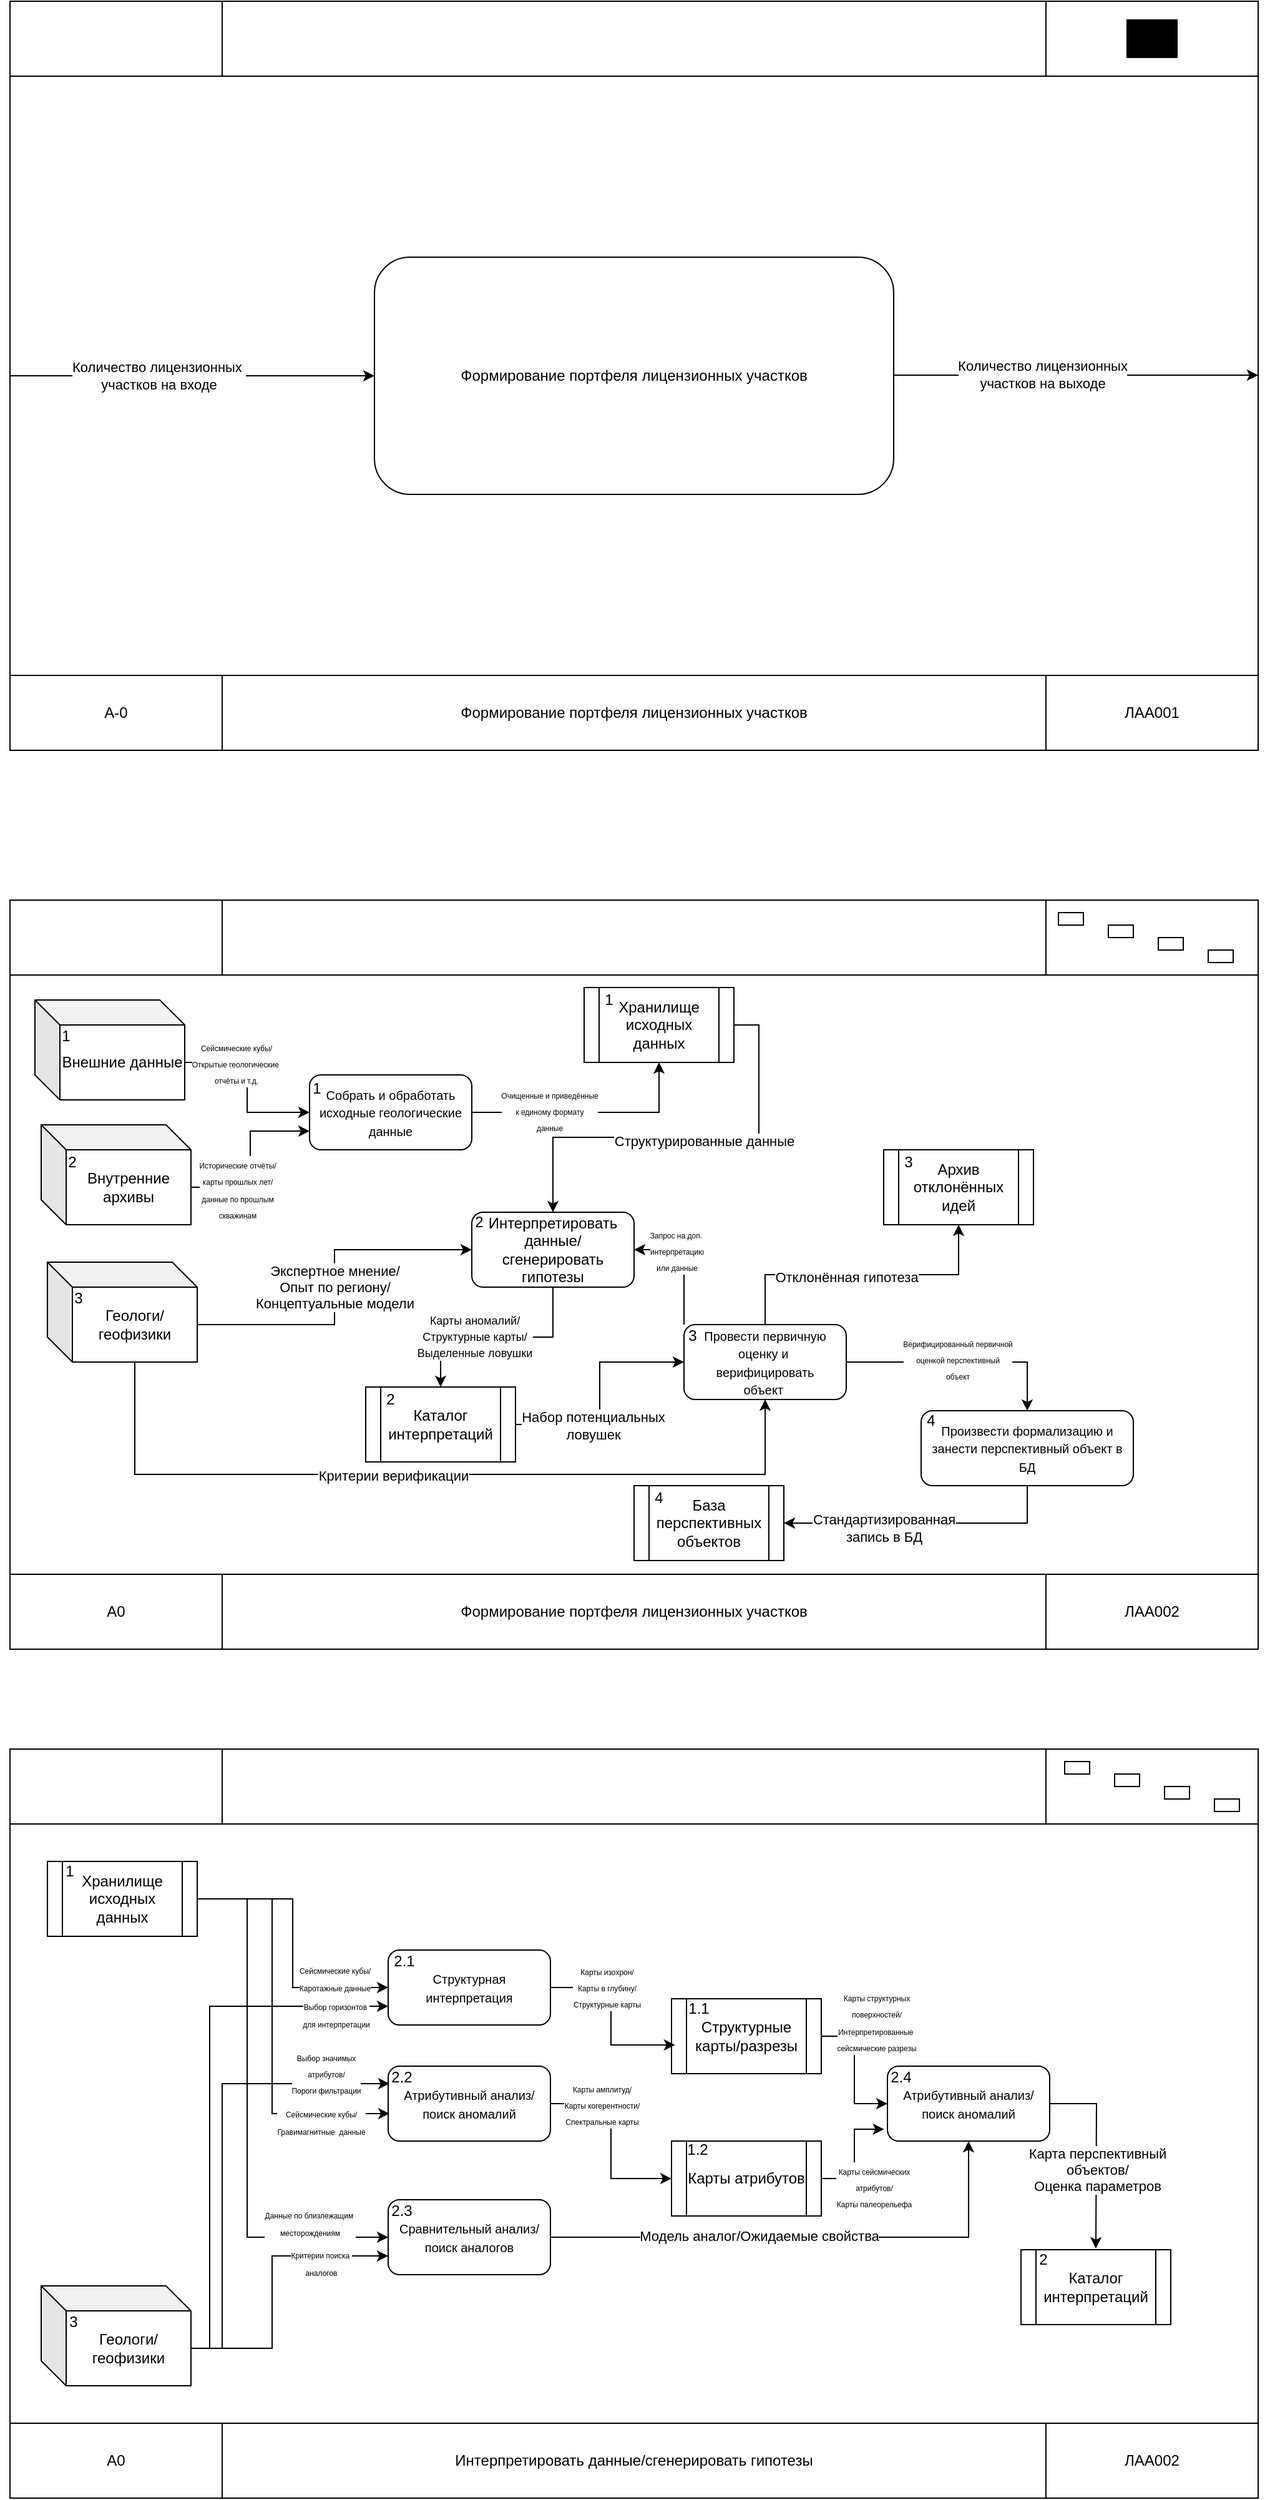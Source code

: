 <mxfile version="28.2.0">
  <diagram id="C5RBs43oDa-KdzZeNtuy" name="Page-1">
    <mxGraphModel dx="1148" dy="663" grid="1" gridSize="10" guides="1" tooltips="1" connect="1" arrows="1" fold="1" page="1" pageScale="1" pageWidth="827" pageHeight="1169" math="0" shadow="0">
      <root>
        <mxCell id="WIyWlLk6GJQsqaUBKTNV-0" />
        <mxCell id="WIyWlLk6GJQsqaUBKTNV-1" parent="WIyWlLk6GJQsqaUBKTNV-0" />
        <mxCell id="ON_k6Mr5wb7j3_E2UGuq-7" value="" style="group;fillColor=#000000;fillStyle=solid;" parent="WIyWlLk6GJQsqaUBKTNV-1" vertex="1" connectable="0">
          <mxGeometry x="80" y="40" width="1000" height="600" as="geometry" />
        </mxCell>
        <mxCell id="ON_k6Mr5wb7j3_E2UGuq-0" value="" style="rounded=0;whiteSpace=wrap;html=1;" parent="ON_k6Mr5wb7j3_E2UGuq-7" vertex="1">
          <mxGeometry width="1000" height="600" as="geometry" />
        </mxCell>
        <mxCell id="ON_k6Mr5wb7j3_E2UGuq-1" value="" style="rounded=0;whiteSpace=wrap;html=1;" parent="ON_k6Mr5wb7j3_E2UGuq-7" vertex="1">
          <mxGeometry width="1000" height="60" as="geometry" />
        </mxCell>
        <mxCell id="ON_k6Mr5wb7j3_E2UGuq-2" value="Формирование портфеля лицензионных участков" style="rounded=0;whiteSpace=wrap;html=1;" parent="ON_k6Mr5wb7j3_E2UGuq-7" vertex="1">
          <mxGeometry y="540" width="1000" height="60" as="geometry" />
        </mxCell>
        <mxCell id="ON_k6Mr5wb7j3_E2UGuq-3" value="" style="rounded=0;whiteSpace=wrap;html=1;" parent="ON_k6Mr5wb7j3_E2UGuq-7" vertex="1">
          <mxGeometry width="170" height="60" as="geometry" />
        </mxCell>
        <mxCell id="ON_k6Mr5wb7j3_E2UGuq-4" value="" style="rounded=0;whiteSpace=wrap;html=1;" parent="ON_k6Mr5wb7j3_E2UGuq-7" vertex="1">
          <mxGeometry x="830" width="170" height="60" as="geometry" />
        </mxCell>
        <mxCell id="ON_k6Mr5wb7j3_E2UGuq-5" value="A-0" style="rounded=0;whiteSpace=wrap;html=1;" parent="ON_k6Mr5wb7j3_E2UGuq-7" vertex="1">
          <mxGeometry y="540" width="170" height="60" as="geometry" />
        </mxCell>
        <mxCell id="ON_k6Mr5wb7j3_E2UGuq-6" value="ЛАА001" style="rounded=0;whiteSpace=wrap;html=1;" parent="ON_k6Mr5wb7j3_E2UGuq-7" vertex="1">
          <mxGeometry x="830" y="540" width="170" height="60" as="geometry" />
        </mxCell>
        <mxCell id="ON_k6Mr5wb7j3_E2UGuq-8" value="" style="rounded=0;whiteSpace=wrap;html=1;gradientColor=none;fillStyle=solid;fillColor=#000000;" parent="ON_k6Mr5wb7j3_E2UGuq-7" vertex="1">
          <mxGeometry x="895" y="15" width="40" height="30" as="geometry" />
        </mxCell>
        <mxCell id="ON_k6Mr5wb7j3_E2UGuq-9" value="Формирование портфеля лицензионных участков" style="rounded=1;whiteSpace=wrap;html=1;" parent="ON_k6Mr5wb7j3_E2UGuq-7" vertex="1">
          <mxGeometry x="292" y="205" width="416" height="190" as="geometry" />
        </mxCell>
        <mxCell id="ON_k6Mr5wb7j3_E2UGuq-10" value="" style="endArrow=classic;html=1;rounded=0;exitX=0;exitY=0.5;exitDx=0;exitDy=0;entryX=0;entryY=0.5;entryDx=0;entryDy=0;" parent="ON_k6Mr5wb7j3_E2UGuq-7" source="ON_k6Mr5wb7j3_E2UGuq-0" target="ON_k6Mr5wb7j3_E2UGuq-9" edge="1">
          <mxGeometry width="50" height="50" relative="1" as="geometry">
            <mxPoint x="540" y="290" as="sourcePoint" />
            <mxPoint x="590" y="240" as="targetPoint" />
          </mxGeometry>
        </mxCell>
        <mxCell id="ON_k6Mr5wb7j3_E2UGuq-12" value="Количество лицензионных&amp;nbsp;&lt;div&gt;участков на входе&lt;/div&gt;" style="edgeLabel;html=1;align=center;verticalAlign=middle;resizable=0;points=[];" parent="ON_k6Mr5wb7j3_E2UGuq-10" vertex="1" connectable="0">
          <mxGeometry x="-0.185" relative="1" as="geometry">
            <mxPoint as="offset" />
          </mxGeometry>
        </mxCell>
        <mxCell id="ON_k6Mr5wb7j3_E2UGuq-11" value="" style="endArrow=classic;html=1;rounded=0;exitX=0;exitY=0.5;exitDx=0;exitDy=0;entryX=0;entryY=0.5;entryDx=0;entryDy=0;" parent="ON_k6Mr5wb7j3_E2UGuq-7" edge="1">
          <mxGeometry width="50" height="50" relative="1" as="geometry">
            <mxPoint x="708" y="299.5" as="sourcePoint" />
            <mxPoint x="1000" y="299.5" as="targetPoint" />
          </mxGeometry>
        </mxCell>
        <mxCell id="ON_k6Mr5wb7j3_E2UGuq-13" value="Количество лицензионных&lt;div&gt;участков на выходе&lt;/div&gt;" style="edgeLabel;html=1;align=center;verticalAlign=middle;resizable=0;points=[];" parent="ON_k6Mr5wb7j3_E2UGuq-11" vertex="1" connectable="0">
          <mxGeometry x="-0.185" y="2" relative="1" as="geometry">
            <mxPoint y="1" as="offset" />
          </mxGeometry>
        </mxCell>
        <mxCell id="ON_k6Mr5wb7j3_E2UGuq-14" value="" style="group;fillColor=#000000;fillStyle=solid;" parent="WIyWlLk6GJQsqaUBKTNV-1" vertex="1" connectable="0">
          <mxGeometry x="80" y="760" width="1000" height="600" as="geometry" />
        </mxCell>
        <mxCell id="ON_k6Mr5wb7j3_E2UGuq-15" value="" style="rounded=0;whiteSpace=wrap;html=1;" parent="ON_k6Mr5wb7j3_E2UGuq-14" vertex="1">
          <mxGeometry width="1000" height="600" as="geometry" />
        </mxCell>
        <mxCell id="ON_k6Mr5wb7j3_E2UGuq-16" value="" style="rounded=0;whiteSpace=wrap;html=1;" parent="ON_k6Mr5wb7j3_E2UGuq-14" vertex="1">
          <mxGeometry width="1000" height="60" as="geometry" />
        </mxCell>
        <mxCell id="ON_k6Mr5wb7j3_E2UGuq-17" value="Формирование портфеля лицензионных участков" style="rounded=0;whiteSpace=wrap;html=1;" parent="ON_k6Mr5wb7j3_E2UGuq-14" vertex="1">
          <mxGeometry y="540" width="1000" height="60" as="geometry" />
        </mxCell>
        <mxCell id="ON_k6Mr5wb7j3_E2UGuq-18" value="" style="rounded=0;whiteSpace=wrap;html=1;" parent="ON_k6Mr5wb7j3_E2UGuq-14" vertex="1">
          <mxGeometry width="170" height="60" as="geometry" />
        </mxCell>
        <mxCell id="ON_k6Mr5wb7j3_E2UGuq-19" value="" style="rounded=0;whiteSpace=wrap;html=1;" parent="ON_k6Mr5wb7j3_E2UGuq-14" vertex="1">
          <mxGeometry x="830" width="170" height="60" as="geometry" />
        </mxCell>
        <mxCell id="ON_k6Mr5wb7j3_E2UGuq-20" value="A0" style="rounded=0;whiteSpace=wrap;html=1;" parent="ON_k6Mr5wb7j3_E2UGuq-14" vertex="1">
          <mxGeometry y="540" width="170" height="60" as="geometry" />
        </mxCell>
        <mxCell id="ON_k6Mr5wb7j3_E2UGuq-21" value="ЛАА002" style="rounded=0;whiteSpace=wrap;html=1;" parent="ON_k6Mr5wb7j3_E2UGuq-14" vertex="1">
          <mxGeometry x="830" y="540" width="170" height="60" as="geometry" />
        </mxCell>
        <mxCell id="ON_k6Mr5wb7j3_E2UGuq-39" style="edgeStyle=orthogonalEdgeStyle;rounded=0;orthogonalLoop=1;jettySize=auto;html=1;exitX=0;exitY=0;exitDx=120;exitDy=50;exitPerimeter=0;entryX=0;entryY=0.5;entryDx=0;entryDy=0;" parent="ON_k6Mr5wb7j3_E2UGuq-14" source="ON_k6Mr5wb7j3_E2UGuq-28" target="ON_k6Mr5wb7j3_E2UGuq-29" edge="1">
          <mxGeometry relative="1" as="geometry" />
        </mxCell>
        <mxCell id="ON_k6Mr5wb7j3_E2UGuq-41" value="&lt;font style=&quot;font-size: 6px;&quot;&gt;Сейсмические кубы/&lt;/font&gt;&lt;div&gt;&lt;font style=&quot;font-size: 6px;&quot;&gt;Открытые геологические&amp;nbsp;&lt;/font&gt;&lt;/div&gt;&lt;div&gt;&lt;font style=&quot;font-size: 6px;&quot;&gt;отчёты и т.д.&lt;/font&gt;&lt;/div&gt;" style="edgeLabel;html=1;align=center;verticalAlign=middle;resizable=0;points=[];" parent="ON_k6Mr5wb7j3_E2UGuq-39" vertex="1" connectable="0">
          <mxGeometry x="-0.414" relative="1" as="geometry">
            <mxPoint as="offset" />
          </mxGeometry>
        </mxCell>
        <mxCell id="ON_k6Mr5wb7j3_E2UGuq-28" value="Внешние данные" style="shape=cube;whiteSpace=wrap;html=1;boundedLbl=1;backgroundOutline=1;darkOpacity=0.05;darkOpacity2=0.1;" parent="ON_k6Mr5wb7j3_E2UGuq-14" vertex="1">
          <mxGeometry x="20" y="80" width="120" height="80" as="geometry" />
        </mxCell>
        <mxCell id="ON_k6Mr5wb7j3_E2UGuq-43" style="edgeStyle=orthogonalEdgeStyle;rounded=0;orthogonalLoop=1;jettySize=auto;html=1;exitX=1;exitY=0.5;exitDx=0;exitDy=0;" parent="ON_k6Mr5wb7j3_E2UGuq-14" source="ON_k6Mr5wb7j3_E2UGuq-29" target="ON_k6Mr5wb7j3_E2UGuq-30" edge="1">
          <mxGeometry relative="1" as="geometry" />
        </mxCell>
        <mxCell id="ON_k6Mr5wb7j3_E2UGuq-44" value="&lt;font style=&quot;font-size: 6px;&quot;&gt;Очищенные и приведённые&lt;/font&gt;&lt;div&gt;&lt;font style=&quot;font-size: 6px;&quot;&gt;к единому формату&lt;/font&gt;&lt;/div&gt;&lt;div&gt;&lt;font style=&quot;font-size: 6px;&quot;&gt;данные&lt;/font&gt;&lt;/div&gt;" style="edgeLabel;html=1;align=center;verticalAlign=middle;resizable=0;points=[];" parent="ON_k6Mr5wb7j3_E2UGuq-43" vertex="1" connectable="0">
          <mxGeometry x="-0.352" y="2" relative="1" as="geometry">
            <mxPoint as="offset" />
          </mxGeometry>
        </mxCell>
        <mxCell id="ON_k6Mr5wb7j3_E2UGuq-29" value="&lt;font style=&quot;font-size: 10px;&quot;&gt;Собрать и обработать исходные геологические данные&lt;/font&gt;" style="rounded=1;whiteSpace=wrap;html=1;" parent="ON_k6Mr5wb7j3_E2UGuq-14" vertex="1">
          <mxGeometry x="240" y="140" width="130" height="60" as="geometry" />
        </mxCell>
        <mxCell id="ON_k6Mr5wb7j3_E2UGuq-40" style="edgeStyle=orthogonalEdgeStyle;rounded=0;orthogonalLoop=1;jettySize=auto;html=1;exitX=0;exitY=0;exitDx=120;exitDy=50;exitPerimeter=0;entryX=0;entryY=0.75;entryDx=0;entryDy=0;" parent="ON_k6Mr5wb7j3_E2UGuq-14" source="ON_k6Mr5wb7j3_E2UGuq-31" target="ON_k6Mr5wb7j3_E2UGuq-29" edge="1">
          <mxGeometry relative="1" as="geometry" />
        </mxCell>
        <mxCell id="ON_k6Mr5wb7j3_E2UGuq-42" value="&lt;font style=&quot;font-size: 6px;&quot;&gt;Исторические отчёты/&lt;/font&gt;&lt;div&gt;&lt;font style=&quot;font-size: 6px;&quot;&gt;карты прошлых лет/&lt;/font&gt;&lt;/div&gt;&lt;div&gt;&lt;font style=&quot;font-size: 6px;&quot;&gt;данные по прошлым&lt;/font&gt;&lt;/div&gt;&lt;div&gt;&lt;font style=&quot;font-size: 6px;&quot;&gt;скважинам&lt;/font&gt;&lt;/div&gt;" style="edgeLabel;html=1;align=center;verticalAlign=middle;resizable=0;points=[];" parent="ON_k6Mr5wb7j3_E2UGuq-40" vertex="1" connectable="0">
          <mxGeometry x="-0.472" y="-1" relative="1" as="geometry">
            <mxPoint as="offset" />
          </mxGeometry>
        </mxCell>
        <mxCell id="ON_k6Mr5wb7j3_E2UGuq-31" value="Внутренние архивы" style="shape=cube;whiteSpace=wrap;html=1;boundedLbl=1;backgroundOutline=1;darkOpacity=0.05;darkOpacity2=0.1;" parent="ON_k6Mr5wb7j3_E2UGuq-14" vertex="1">
          <mxGeometry x="25" y="180" width="120" height="80" as="geometry" />
        </mxCell>
        <mxCell id="ON_k6Mr5wb7j3_E2UGuq-63" style="edgeStyle=orthogonalEdgeStyle;rounded=0;orthogonalLoop=1;jettySize=auto;html=1;exitX=0;exitY=0;exitDx=70;exitDy=80;exitPerimeter=0;entryX=0.5;entryY=1;entryDx=0;entryDy=0;" parent="ON_k6Mr5wb7j3_E2UGuq-14" source="ON_k6Mr5wb7j3_E2UGuq-32" target="ON_k6Mr5wb7j3_E2UGuq-34" edge="1">
          <mxGeometry relative="1" as="geometry">
            <Array as="points">
              <mxPoint x="100" y="460" />
              <mxPoint x="605" y="460" />
            </Array>
          </mxGeometry>
        </mxCell>
        <mxCell id="ON_k6Mr5wb7j3_E2UGuq-64" value="Критерии верификации" style="edgeLabel;html=1;align=center;verticalAlign=middle;resizable=0;points=[];" parent="ON_k6Mr5wb7j3_E2UGuq-63" vertex="1" connectable="0">
          <mxGeometry x="-0.094" y="-1" relative="1" as="geometry">
            <mxPoint as="offset" />
          </mxGeometry>
        </mxCell>
        <mxCell id="ON_k6Mr5wb7j3_E2UGuq-65" style="edgeStyle=orthogonalEdgeStyle;rounded=0;orthogonalLoop=1;jettySize=auto;html=1;exitX=0;exitY=0;exitDx=120;exitDy=50;exitPerimeter=0;entryX=0;entryY=0.5;entryDx=0;entryDy=0;" parent="ON_k6Mr5wb7j3_E2UGuq-14" source="ON_k6Mr5wb7j3_E2UGuq-32" target="ON_k6Mr5wb7j3_E2UGuq-33" edge="1">
          <mxGeometry relative="1" as="geometry" />
        </mxCell>
        <mxCell id="ON_k6Mr5wb7j3_E2UGuq-66" value="Экспертное мнение/&lt;div&gt;Опыт по региону/&lt;/div&gt;&lt;div&gt;Концептуальные модели&lt;/div&gt;" style="edgeLabel;html=1;align=center;verticalAlign=middle;resizable=0;points=[];" parent="ON_k6Mr5wb7j3_E2UGuq-65" vertex="1" connectable="0">
          <mxGeometry x="0.13" relative="1" as="geometry">
            <mxPoint y="18" as="offset" />
          </mxGeometry>
        </mxCell>
        <mxCell id="ON_k6Mr5wb7j3_E2UGuq-32" value="Геологи/геофизики" style="shape=cube;whiteSpace=wrap;html=1;boundedLbl=1;backgroundOutline=1;darkOpacity=0.05;darkOpacity2=0.1;" parent="ON_k6Mr5wb7j3_E2UGuq-14" vertex="1">
          <mxGeometry x="30" y="290" width="120" height="80" as="geometry" />
        </mxCell>
        <mxCell id="ON_k6Mr5wb7j3_E2UGuq-47" style="edgeStyle=orthogonalEdgeStyle;rounded=0;orthogonalLoop=1;jettySize=auto;html=1;exitX=0.5;exitY=1;exitDx=0;exitDy=0;entryX=0.5;entryY=0;entryDx=0;entryDy=0;" parent="ON_k6Mr5wb7j3_E2UGuq-14" source="ON_k6Mr5wb7j3_E2UGuq-33" target="ON_k6Mr5wb7j3_E2UGuq-36" edge="1">
          <mxGeometry relative="1" as="geometry" />
        </mxCell>
        <mxCell id="ON_k6Mr5wb7j3_E2UGuq-48" value="&lt;font style=&quot;font-size: 9px;&quot;&gt;Карты аномалий/&lt;/font&gt;&lt;div&gt;&lt;font style=&quot;font-size: 9px;&quot;&gt;Структурные карты/&lt;/font&gt;&lt;/div&gt;&lt;div&gt;&lt;font style=&quot;font-size: 9px;&quot;&gt;Выделенные ловушки&lt;/font&gt;&lt;/div&gt;" style="edgeLabel;html=1;align=center;verticalAlign=middle;resizable=0;points=[];" parent="ON_k6Mr5wb7j3_E2UGuq-47" vertex="1" connectable="0">
          <mxGeometry x="0.217" y="-1" relative="1" as="geometry">
            <mxPoint as="offset" />
          </mxGeometry>
        </mxCell>
        <mxCell id="ON_k6Mr5wb7j3_E2UGuq-33" value="Интерпретировать данные/ сгенерировать гипотезы" style="rounded=1;whiteSpace=wrap;html=1;" parent="ON_k6Mr5wb7j3_E2UGuq-14" vertex="1">
          <mxGeometry x="370" y="250" width="130" height="60" as="geometry" />
        </mxCell>
        <mxCell id="ON_k6Mr5wb7j3_E2UGuq-51" style="edgeStyle=orthogonalEdgeStyle;rounded=0;orthogonalLoop=1;jettySize=auto;html=1;exitX=0.5;exitY=0;exitDx=0;exitDy=0;" parent="ON_k6Mr5wb7j3_E2UGuq-14" source="ON_k6Mr5wb7j3_E2UGuq-34" target="ON_k6Mr5wb7j3_E2UGuq-37" edge="1">
          <mxGeometry relative="1" as="geometry" />
        </mxCell>
        <mxCell id="ON_k6Mr5wb7j3_E2UGuq-52" value="Отклонённая гипотеза" style="edgeLabel;html=1;align=center;verticalAlign=middle;resizable=0;points=[];" parent="ON_k6Mr5wb7j3_E2UGuq-51" vertex="1" connectable="0">
          <mxGeometry x="-0.107" y="-2" relative="1" as="geometry">
            <mxPoint as="offset" />
          </mxGeometry>
        </mxCell>
        <mxCell id="ON_k6Mr5wb7j3_E2UGuq-53" style="edgeStyle=orthogonalEdgeStyle;rounded=0;orthogonalLoop=1;jettySize=auto;html=1;exitX=1;exitY=0.5;exitDx=0;exitDy=0;" parent="ON_k6Mr5wb7j3_E2UGuq-14" source="ON_k6Mr5wb7j3_E2UGuq-34" target="ON_k6Mr5wb7j3_E2UGuq-35" edge="1">
          <mxGeometry relative="1" as="geometry" />
        </mxCell>
        <mxCell id="ON_k6Mr5wb7j3_E2UGuq-54" value="&lt;font style=&quot;font-size: 6px;&quot;&gt;Верифицированный первичной&lt;/font&gt;&lt;div&gt;&lt;font style=&quot;font-size: 6px;&quot;&gt;оценкой перспективный&lt;/font&gt;&lt;/div&gt;&lt;div&gt;&lt;font style=&quot;font-size: 6px;&quot;&gt;объект&lt;/font&gt;&lt;/div&gt;" style="edgeLabel;html=1;align=center;verticalAlign=middle;resizable=0;points=[];" parent="ON_k6Mr5wb7j3_E2UGuq-53" vertex="1" connectable="0">
          <mxGeometry x="-0.035" y="3" relative="1" as="geometry">
            <mxPoint as="offset" />
          </mxGeometry>
        </mxCell>
        <mxCell id="ON_k6Mr5wb7j3_E2UGuq-59" style="edgeStyle=orthogonalEdgeStyle;rounded=0;orthogonalLoop=1;jettySize=auto;html=1;exitX=0;exitY=0;exitDx=0;exitDy=0;entryX=1;entryY=0.5;entryDx=0;entryDy=0;" parent="ON_k6Mr5wb7j3_E2UGuq-14" source="ON_k6Mr5wb7j3_E2UGuq-34" target="ON_k6Mr5wb7j3_E2UGuq-33" edge="1">
          <mxGeometry relative="1" as="geometry" />
        </mxCell>
        <mxCell id="ON_k6Mr5wb7j3_E2UGuq-60" value="&lt;font style=&quot;font-size: 6px;&quot;&gt;Запрос на доп.&amp;nbsp;&lt;/font&gt;&lt;div&gt;&lt;font style=&quot;font-size: 6px;&quot;&gt;интерпретацию&lt;/font&gt;&lt;/div&gt;&lt;div&gt;&lt;font style=&quot;font-size: 6px;&quot;&gt;или данные&lt;/font&gt;&lt;/div&gt;" style="edgeLabel;html=1;align=center;verticalAlign=middle;resizable=0;points=[];" parent="ON_k6Mr5wb7j3_E2UGuq-59" vertex="1" connectable="0">
          <mxGeometry x="0.32" relative="1" as="geometry">
            <mxPoint as="offset" />
          </mxGeometry>
        </mxCell>
        <mxCell id="ON_k6Mr5wb7j3_E2UGuq-34" value="&lt;div style=&quot;&quot;&gt;&lt;span style=&quot;font-size: 10px; background-color: transparent;&quot;&gt;Провести первичную оценку и&lt;/span&gt;&lt;span style=&quot;background-color: transparent; color: light-dark(rgb(0, 0, 0), rgb(255, 255, 255)); font-size: 10px;&quot;&gt;&amp;nbsp;&lt;/span&gt;&lt;/div&gt;&lt;div style=&quot;&quot;&gt;&lt;span style=&quot;background-color: transparent; color: light-dark(rgb(0, 0, 0), rgb(255, 255, 255)); font-size: 10px;&quot;&gt;верифицировать&lt;/span&gt;&lt;/div&gt;&lt;div style=&quot;text-align: center;&quot;&gt;&lt;span style=&quot;background-color: transparent; font-size: 10px; text-align: start;&quot;&gt;объект&amp;nbsp;&lt;/span&gt;&lt;/div&gt;" style="rounded=1;whiteSpace=wrap;html=1;" parent="ON_k6Mr5wb7j3_E2UGuq-14" vertex="1">
          <mxGeometry x="540" y="340" width="130" height="60" as="geometry" />
        </mxCell>
        <mxCell id="ON_k6Mr5wb7j3_E2UGuq-55" style="edgeStyle=orthogonalEdgeStyle;rounded=0;orthogonalLoop=1;jettySize=auto;html=1;exitX=0.5;exitY=1;exitDx=0;exitDy=0;entryX=1;entryY=0.5;entryDx=0;entryDy=0;" parent="ON_k6Mr5wb7j3_E2UGuq-14" source="ON_k6Mr5wb7j3_E2UGuq-35" target="ON_k6Mr5wb7j3_E2UGuq-38" edge="1">
          <mxGeometry relative="1" as="geometry" />
        </mxCell>
        <mxCell id="ON_k6Mr5wb7j3_E2UGuq-56" value="Стандартизированная&lt;div&gt;запись в БД&lt;/div&gt;" style="edgeLabel;html=1;align=center;verticalAlign=middle;resizable=0;points=[];" parent="ON_k6Mr5wb7j3_E2UGuq-55" vertex="1" connectable="0">
          <mxGeometry x="0.293" y="4" relative="1" as="geometry">
            <mxPoint as="offset" />
          </mxGeometry>
        </mxCell>
        <mxCell id="ON_k6Mr5wb7j3_E2UGuq-35" value="&lt;font style=&quot;font-size: 10px;&quot;&gt;Произвести формализацию и занести перспективный объект в БД&lt;/font&gt;" style="rounded=1;whiteSpace=wrap;html=1;" parent="ON_k6Mr5wb7j3_E2UGuq-14" vertex="1">
          <mxGeometry x="730" y="409" width="170" height="60" as="geometry" />
        </mxCell>
        <mxCell id="ON_k6Mr5wb7j3_E2UGuq-49" style="edgeStyle=orthogonalEdgeStyle;rounded=0;orthogonalLoop=1;jettySize=auto;html=1;exitX=1;exitY=0.5;exitDx=0;exitDy=0;entryX=0;entryY=0.5;entryDx=0;entryDy=0;" parent="ON_k6Mr5wb7j3_E2UGuq-14" source="ON_k6Mr5wb7j3_E2UGuq-36" target="ON_k6Mr5wb7j3_E2UGuq-34" edge="1">
          <mxGeometry relative="1" as="geometry" />
        </mxCell>
        <mxCell id="ON_k6Mr5wb7j3_E2UGuq-50" value="Набор потенциальных&lt;div&gt;ловушек&lt;/div&gt;" style="edgeLabel;html=1;align=center;verticalAlign=middle;resizable=0;points=[];" parent="ON_k6Mr5wb7j3_E2UGuq-49" vertex="1" connectable="0">
          <mxGeometry x="-0.332" y="-1" relative="1" as="geometry">
            <mxPoint as="offset" />
          </mxGeometry>
        </mxCell>
        <mxCell id="ON_k6Mr5wb7j3_E2UGuq-36" value="Каталог интерпретаций" style="shape=process;whiteSpace=wrap;html=1;backgroundOutline=1;" parent="ON_k6Mr5wb7j3_E2UGuq-14" vertex="1">
          <mxGeometry x="285" y="390" width="120" height="60" as="geometry" />
        </mxCell>
        <mxCell id="ON_k6Mr5wb7j3_E2UGuq-45" style="edgeStyle=orthogonalEdgeStyle;rounded=0;orthogonalLoop=1;jettySize=auto;html=1;exitX=1;exitY=0.5;exitDx=0;exitDy=0;" parent="ON_k6Mr5wb7j3_E2UGuq-14" source="ON_k6Mr5wb7j3_E2UGuq-30" target="ON_k6Mr5wb7j3_E2UGuq-33" edge="1">
          <mxGeometry relative="1" as="geometry" />
        </mxCell>
        <mxCell id="ON_k6Mr5wb7j3_E2UGuq-46" value="Структурированные данные" style="edgeLabel;html=1;align=center;verticalAlign=middle;resizable=0;points=[];" parent="ON_k6Mr5wb7j3_E2UGuq-45" vertex="1" connectable="0">
          <mxGeometry x="-0.078" y="3" relative="1" as="geometry">
            <mxPoint as="offset" />
          </mxGeometry>
        </mxCell>
        <mxCell id="ON_k6Mr5wb7j3_E2UGuq-30" value="Хранилище исходных данных" style="shape=process;whiteSpace=wrap;html=1;backgroundOutline=1;" parent="ON_k6Mr5wb7j3_E2UGuq-14" vertex="1">
          <mxGeometry x="460" y="70" width="120" height="60" as="geometry" />
        </mxCell>
        <mxCell id="ON_k6Mr5wb7j3_E2UGuq-38" value="База перспективных объектов" style="shape=process;whiteSpace=wrap;html=1;backgroundOutline=1;" parent="ON_k6Mr5wb7j3_E2UGuq-14" vertex="1">
          <mxGeometry x="500" y="469" width="120" height="60" as="geometry" />
        </mxCell>
        <mxCell id="ON_k6Mr5wb7j3_E2UGuq-37" value="Архив отклонённых идей" style="shape=process;whiteSpace=wrap;html=1;backgroundOutline=1;" parent="ON_k6Mr5wb7j3_E2UGuq-14" vertex="1">
          <mxGeometry x="700" y="200" width="120" height="60" as="geometry" />
        </mxCell>
        <mxCell id="ON_k6Mr5wb7j3_E2UGuq-57" style="edgeStyle=orthogonalEdgeStyle;rounded=0;orthogonalLoop=1;jettySize=auto;html=1;exitX=0.5;exitY=1;exitDx=0;exitDy=0;" parent="ON_k6Mr5wb7j3_E2UGuq-14" source="ON_k6Mr5wb7j3_E2UGuq-34" target="ON_k6Mr5wb7j3_E2UGuq-34" edge="1">
          <mxGeometry relative="1" as="geometry" />
        </mxCell>
        <mxCell id="ON_k6Mr5wb7j3_E2UGuq-67" value="1" style="text;html=1;align=center;verticalAlign=middle;whiteSpace=wrap;rounded=0;" parent="ON_k6Mr5wb7j3_E2UGuq-14" vertex="1">
          <mxGeometry x="236" y="141" width="20" height="20" as="geometry" />
        </mxCell>
        <mxCell id="ON_k6Mr5wb7j3_E2UGuq-69" value="3" style="text;html=1;align=center;verticalAlign=middle;whiteSpace=wrap;rounded=0;" parent="ON_k6Mr5wb7j3_E2UGuq-14" vertex="1">
          <mxGeometry x="537" y="339" width="20" height="20" as="geometry" />
        </mxCell>
        <mxCell id="ON_k6Mr5wb7j3_E2UGuq-73" value="2" style="text;html=1;align=center;verticalAlign=middle;whiteSpace=wrap;rounded=0;" parent="ON_k6Mr5wb7j3_E2UGuq-14" vertex="1">
          <mxGeometry x="40" y="200" width="20" height="20" as="geometry" />
        </mxCell>
        <mxCell id="ON_k6Mr5wb7j3_E2UGuq-72" value="1" style="text;html=1;align=center;verticalAlign=middle;whiteSpace=wrap;rounded=0;" parent="ON_k6Mr5wb7j3_E2UGuq-14" vertex="1">
          <mxGeometry x="35" y="99" width="20" height="20" as="geometry" />
        </mxCell>
        <mxCell id="ON_k6Mr5wb7j3_E2UGuq-74" value="3" style="text;html=1;align=center;verticalAlign=middle;whiteSpace=wrap;rounded=0;" parent="ON_k6Mr5wb7j3_E2UGuq-14" vertex="1">
          <mxGeometry x="45" y="309" width="20" height="20" as="geometry" />
        </mxCell>
        <mxCell id="ON_k6Mr5wb7j3_E2UGuq-76" value="2" style="text;html=1;align=center;verticalAlign=middle;whiteSpace=wrap;rounded=0;" parent="ON_k6Mr5wb7j3_E2UGuq-14" vertex="1">
          <mxGeometry x="295" y="390" width="20" height="20" as="geometry" />
        </mxCell>
        <mxCell id="ON_k6Mr5wb7j3_E2UGuq-77" value="3" style="text;html=1;align=center;verticalAlign=middle;whiteSpace=wrap;rounded=0;" parent="ON_k6Mr5wb7j3_E2UGuq-14" vertex="1">
          <mxGeometry x="710" y="200" width="20" height="20" as="geometry" />
        </mxCell>
        <mxCell id="ON_k6Mr5wb7j3_E2UGuq-78" value="4" style="text;html=1;align=center;verticalAlign=middle;whiteSpace=wrap;rounded=0;" parent="ON_k6Mr5wb7j3_E2UGuq-14" vertex="1">
          <mxGeometry x="510" y="469" width="20" height="20" as="geometry" />
        </mxCell>
        <mxCell id="1prHQSaQj-gpkaamGycr-52" value="" style="rounded=0;whiteSpace=wrap;html=1;" vertex="1" parent="ON_k6Mr5wb7j3_E2UGuq-14">
          <mxGeometry x="840" y="10" width="20" height="10" as="geometry" />
        </mxCell>
        <mxCell id="1prHQSaQj-gpkaamGycr-56" value="" style="rounded=0;whiteSpace=wrap;html=1;" vertex="1" parent="ON_k6Mr5wb7j3_E2UGuq-14">
          <mxGeometry x="880" y="20" width="20" height="10" as="geometry" />
        </mxCell>
        <mxCell id="1prHQSaQj-gpkaamGycr-57" value="" style="rounded=0;whiteSpace=wrap;html=1;" vertex="1" parent="ON_k6Mr5wb7j3_E2UGuq-14">
          <mxGeometry x="920" y="30" width="20" height="10" as="geometry" />
        </mxCell>
        <mxCell id="1prHQSaQj-gpkaamGycr-58" value="" style="rounded=0;whiteSpace=wrap;html=1;" vertex="1" parent="ON_k6Mr5wb7j3_E2UGuq-14">
          <mxGeometry x="960" y="40" width="20" height="10" as="geometry" />
        </mxCell>
        <mxCell id="ON_k6Mr5wb7j3_E2UGuq-68" value="2" style="text;html=1;align=center;verticalAlign=middle;whiteSpace=wrap;rounded=0;" parent="WIyWlLk6GJQsqaUBKTNV-1" vertex="1">
          <mxGeometry x="446" y="1008" width="20" height="20" as="geometry" />
        </mxCell>
        <mxCell id="ON_k6Mr5wb7j3_E2UGuq-70" value="4" style="text;html=1;align=center;verticalAlign=middle;whiteSpace=wrap;rounded=0;" parent="WIyWlLk6GJQsqaUBKTNV-1" vertex="1">
          <mxGeometry x="808" y="1167" width="20" height="20" as="geometry" />
        </mxCell>
        <mxCell id="ON_k6Mr5wb7j3_E2UGuq-75" value="1" style="text;html=1;align=center;verticalAlign=middle;whiteSpace=wrap;rounded=0;" parent="WIyWlLk6GJQsqaUBKTNV-1" vertex="1">
          <mxGeometry x="550" y="830" width="20" height="20" as="geometry" />
        </mxCell>
        <mxCell id="1prHQSaQj-gpkaamGycr-0" value="" style="group;fillColor=light-dark(#ffffff, #ededed);fillStyle=solid;perimeterSpacing=1;strokeColor=default;" vertex="1" connectable="0" parent="WIyWlLk6GJQsqaUBKTNV-1">
          <mxGeometry x="80" y="1440" width="1000" height="600" as="geometry" />
        </mxCell>
        <mxCell id="1prHQSaQj-gpkaamGycr-2" value="" style="rounded=0;whiteSpace=wrap;html=1;" vertex="1" parent="1prHQSaQj-gpkaamGycr-0">
          <mxGeometry width="1000" height="60" as="geometry" />
        </mxCell>
        <mxCell id="1prHQSaQj-gpkaamGycr-3" value="Интерпретировать данные/сгенерировать гипотезы" style="rounded=0;whiteSpace=wrap;html=1;" vertex="1" parent="1prHQSaQj-gpkaamGycr-0">
          <mxGeometry y="540" width="1000" height="60" as="geometry" />
        </mxCell>
        <mxCell id="1prHQSaQj-gpkaamGycr-4" value="" style="rounded=0;whiteSpace=wrap;html=1;" vertex="1" parent="1prHQSaQj-gpkaamGycr-0">
          <mxGeometry width="170" height="60" as="geometry" />
        </mxCell>
        <mxCell id="1prHQSaQj-gpkaamGycr-5" value="" style="rounded=0;whiteSpace=wrap;html=1;" vertex="1" parent="1prHQSaQj-gpkaamGycr-0">
          <mxGeometry x="830" width="170" height="60" as="geometry" />
        </mxCell>
        <mxCell id="1prHQSaQj-gpkaamGycr-6" value="A0" style="rounded=0;whiteSpace=wrap;html=1;" vertex="1" parent="1prHQSaQj-gpkaamGycr-0">
          <mxGeometry y="540" width="170" height="60" as="geometry" />
        </mxCell>
        <mxCell id="1prHQSaQj-gpkaamGycr-7" value="ЛАА002" style="rounded=0;whiteSpace=wrap;html=1;" vertex="1" parent="1prHQSaQj-gpkaamGycr-0">
          <mxGeometry x="830" y="540" width="170" height="60" as="geometry" />
        </mxCell>
        <mxCell id="1prHQSaQj-gpkaamGycr-84" style="edgeStyle=orthogonalEdgeStyle;rounded=0;orthogonalLoop=1;jettySize=auto;html=1;exitX=0;exitY=0;exitDx=120;exitDy=50;exitPerimeter=0;entryX=0;entryY=0.75;entryDx=0;entryDy=0;" edge="1" parent="1prHQSaQj-gpkaamGycr-0" source="1prHQSaQj-gpkaamGycr-21" target="1prHQSaQj-gpkaamGycr-72">
          <mxGeometry relative="1" as="geometry">
            <Array as="points">
              <mxPoint x="210" y="480" />
              <mxPoint x="210" y="406" />
            </Array>
          </mxGeometry>
        </mxCell>
        <mxCell id="1prHQSaQj-gpkaamGycr-90" value="&lt;font style=&quot;font-size: 6px;&quot;&gt;Критерии поиска&amp;nbsp;&lt;/font&gt;&lt;div&gt;&lt;font style=&quot;font-size: 6px;&quot;&gt;аналогов&lt;/font&gt;&lt;/div&gt;" style="edgeLabel;html=1;align=center;verticalAlign=middle;resizable=0;points=[];" vertex="1" connectable="0" parent="1prHQSaQj-gpkaamGycr-84">
          <mxGeometry x="0.532" y="-2" relative="1" as="geometry">
            <mxPoint y="3" as="offset" />
          </mxGeometry>
        </mxCell>
        <mxCell id="1prHQSaQj-gpkaamGycr-85" style="edgeStyle=orthogonalEdgeStyle;rounded=0;orthogonalLoop=1;jettySize=auto;html=1;exitX=0;exitY=0;exitDx=120;exitDy=50;exitPerimeter=0;entryX=0;entryY=0.75;entryDx=0;entryDy=0;" edge="1" parent="1prHQSaQj-gpkaamGycr-0" source="1prHQSaQj-gpkaamGycr-21" target="1prHQSaQj-gpkaamGycr-69">
          <mxGeometry relative="1" as="geometry">
            <Array as="points">
              <mxPoint x="170" y="480" />
              <mxPoint x="170" y="268" />
            </Array>
          </mxGeometry>
        </mxCell>
        <mxCell id="1prHQSaQj-gpkaamGycr-91" value="&lt;font style=&quot;font-size: 6px;&quot;&gt;Выбор значимых&lt;/font&gt;&lt;div&gt;&lt;font style=&quot;font-size: 6px;&quot;&gt;атрибутов/&lt;/font&gt;&lt;/div&gt;&lt;div&gt;&lt;font style=&quot;font-size: 6px;&quot;&gt;Пороги фильтрации&lt;/font&gt;&lt;/div&gt;" style="edgeLabel;html=1;align=center;verticalAlign=middle;resizable=0;points=[];" vertex="1" connectable="0" parent="1prHQSaQj-gpkaamGycr-85">
          <mxGeometry x="0.679" y="-1" relative="1" as="geometry">
            <mxPoint x="8" y="-10" as="offset" />
          </mxGeometry>
        </mxCell>
        <mxCell id="1prHQSaQj-gpkaamGycr-86" style="edgeStyle=orthogonalEdgeStyle;rounded=0;orthogonalLoop=1;jettySize=auto;html=1;exitX=0;exitY=0;exitDx=120;exitDy=50;exitPerimeter=0;entryX=0;entryY=0.75;entryDx=0;entryDy=0;" edge="1" parent="1prHQSaQj-gpkaamGycr-0" source="1prHQSaQj-gpkaamGycr-21" target="1prHQSaQj-gpkaamGycr-31">
          <mxGeometry relative="1" as="geometry">
            <Array as="points">
              <mxPoint x="160" y="480" />
              <mxPoint x="160" y="206" />
            </Array>
          </mxGeometry>
        </mxCell>
        <mxCell id="1prHQSaQj-gpkaamGycr-92" value="&lt;font style=&quot;font-size: 6px;&quot;&gt;Выбор горизонтов&amp;nbsp;&lt;/font&gt;&lt;div&gt;&lt;font style=&quot;font-size: 6px;&quot;&gt;для интерпретации&lt;/font&gt;&lt;/div&gt;" style="edgeLabel;html=1;align=center;verticalAlign=middle;resizable=0;points=[];" vertex="1" connectable="0" parent="1prHQSaQj-gpkaamGycr-86">
          <mxGeometry x="0.764" y="-1" relative="1" as="geometry">
            <mxPoint x="9" y="5" as="offset" />
          </mxGeometry>
        </mxCell>
        <mxCell id="1prHQSaQj-gpkaamGycr-21" value="Геологи/геофизики" style="shape=cube;whiteSpace=wrap;html=1;boundedLbl=1;backgroundOutline=1;darkOpacity=0.05;darkOpacity2=0.1;" vertex="1" parent="1prHQSaQj-gpkaamGycr-0">
          <mxGeometry x="25" y="430" width="120" height="80" as="geometry" />
        </mxCell>
        <mxCell id="1prHQSaQj-gpkaamGycr-37" value="Каталог интерпретаций" style="shape=process;whiteSpace=wrap;html=1;backgroundOutline=1;" vertex="1" parent="1prHQSaQj-gpkaamGycr-0">
          <mxGeometry x="810" y="401" width="120" height="60" as="geometry" />
        </mxCell>
        <mxCell id="1prHQSaQj-gpkaamGycr-81" style="edgeStyle=orthogonalEdgeStyle;rounded=0;orthogonalLoop=1;jettySize=auto;html=1;exitX=1;exitY=0.5;exitDx=0;exitDy=0;entryX=0;entryY=0.5;entryDx=0;entryDy=0;" edge="1" parent="1prHQSaQj-gpkaamGycr-0" source="1prHQSaQj-gpkaamGycr-40" target="1prHQSaQj-gpkaamGycr-31">
          <mxGeometry relative="1" as="geometry" />
        </mxCell>
        <mxCell id="1prHQSaQj-gpkaamGycr-87" value="&lt;font style=&quot;font-size: 6px;&quot;&gt;Сейсмические кубы/&lt;/font&gt;&lt;div&gt;&lt;span style=&quot;font-size: 6px;&quot;&gt;Каротажные данные&lt;/span&gt;&lt;/div&gt;" style="edgeLabel;html=1;align=center;verticalAlign=middle;resizable=0;points=[];" vertex="1" connectable="0" parent="1prHQSaQj-gpkaamGycr-81">
          <mxGeometry x="0.571" y="2" relative="1" as="geometry">
            <mxPoint x="5" y="-6" as="offset" />
          </mxGeometry>
        </mxCell>
        <mxCell id="1prHQSaQj-gpkaamGycr-83" style="edgeStyle=orthogonalEdgeStyle;rounded=0;orthogonalLoop=1;jettySize=auto;html=1;exitX=1;exitY=0.5;exitDx=0;exitDy=0;entryX=0;entryY=0.5;entryDx=0;entryDy=0;" edge="1" parent="1prHQSaQj-gpkaamGycr-0" source="1prHQSaQj-gpkaamGycr-40" target="1prHQSaQj-gpkaamGycr-72">
          <mxGeometry relative="1" as="geometry">
            <Array as="points">
              <mxPoint x="190" y="120" />
              <mxPoint x="190" y="391" />
            </Array>
          </mxGeometry>
        </mxCell>
        <mxCell id="1prHQSaQj-gpkaamGycr-89" value="&lt;font style=&quot;font-size: 6px;&quot;&gt;Данные по близлежащим&amp;nbsp;&lt;/font&gt;&lt;div&gt;&lt;font style=&quot;font-size: 6px;&quot;&gt;месторождениям&lt;/font&gt;&lt;/div&gt;" style="edgeLabel;html=1;align=center;verticalAlign=middle;resizable=0;points=[];" vertex="1" connectable="0" parent="1prHQSaQj-gpkaamGycr-83">
          <mxGeometry x="0.701" y="1" relative="1" as="geometry">
            <mxPoint y="-11" as="offset" />
          </mxGeometry>
        </mxCell>
        <mxCell id="1prHQSaQj-gpkaamGycr-40" value="Хранилище исходных данных" style="shape=process;whiteSpace=wrap;html=1;backgroundOutline=1;" vertex="1" parent="1prHQSaQj-gpkaamGycr-0">
          <mxGeometry x="30" y="90" width="120" height="60" as="geometry" />
        </mxCell>
        <mxCell id="1prHQSaQj-gpkaamGycr-60" value="" style="rounded=0;whiteSpace=wrap;html=1;" vertex="1" parent="1prHQSaQj-gpkaamGycr-0">
          <mxGeometry x="885" y="20" width="20" height="10" as="geometry" />
        </mxCell>
        <mxCell id="1prHQSaQj-gpkaamGycr-61" value="" style="rounded=0;whiteSpace=wrap;html=1;" vertex="1" parent="1prHQSaQj-gpkaamGycr-0">
          <mxGeometry x="925" y="30" width="20" height="10" as="geometry" />
        </mxCell>
        <mxCell id="1prHQSaQj-gpkaamGycr-62" value="" style="rounded=0;whiteSpace=wrap;html=1;" vertex="1" parent="1prHQSaQj-gpkaamGycr-0">
          <mxGeometry x="965" y="40" width="20" height="10" as="geometry" />
        </mxCell>
        <mxCell id="1prHQSaQj-gpkaamGycr-63" value="" style="rounded=0;whiteSpace=wrap;html=1;" vertex="1" parent="1prHQSaQj-gpkaamGycr-0">
          <mxGeometry x="845" y="10" width="20" height="10" as="geometry" />
        </mxCell>
        <mxCell id="1prHQSaQj-gpkaamGycr-66" value="" style="group" vertex="1" connectable="0" parent="1prHQSaQj-gpkaamGycr-0">
          <mxGeometry x="300" y="160" width="133" height="61" as="geometry" />
        </mxCell>
        <mxCell id="1prHQSaQj-gpkaamGycr-31" value="&lt;div style=&quot;&quot;&gt;&lt;span style=&quot;font-size: 10px;&quot;&gt;Структурная интерпретация&lt;/span&gt;&lt;/div&gt;" style="rounded=1;whiteSpace=wrap;html=1;" vertex="1" parent="1prHQSaQj-gpkaamGycr-66">
          <mxGeometry x="3" y="1" width="130" height="60" as="geometry" />
        </mxCell>
        <mxCell id="1prHQSaQj-gpkaamGycr-45" value="2.1" style="text;html=1;align=center;verticalAlign=middle;whiteSpace=wrap;rounded=0;" vertex="1" parent="1prHQSaQj-gpkaamGycr-66">
          <mxGeometry x="6" width="20" height="20" as="geometry" />
        </mxCell>
        <mxCell id="1prHQSaQj-gpkaamGycr-43" style="edgeStyle=orthogonalEdgeStyle;rounded=0;orthogonalLoop=1;jettySize=auto;html=1;exitX=0.5;exitY=1;exitDx=0;exitDy=0;" edge="1" parent="1prHQSaQj-gpkaamGycr-66" source="1prHQSaQj-gpkaamGycr-31" target="1prHQSaQj-gpkaamGycr-31">
          <mxGeometry relative="1" as="geometry" />
        </mxCell>
        <mxCell id="1prHQSaQj-gpkaamGycr-67" value="" style="group" vertex="1" connectable="0" parent="1prHQSaQj-gpkaamGycr-0">
          <mxGeometry x="300" y="253" width="133" height="61" as="geometry" />
        </mxCell>
        <mxCell id="1prHQSaQj-gpkaamGycr-68" value="&lt;div style=&quot;&quot;&gt;&lt;span style=&quot;font-size: 10px;&quot;&gt;Атрибутивный анализ/ поиск аномалий&lt;/span&gt;&lt;/div&gt;" style="rounded=1;whiteSpace=wrap;html=1;" vertex="1" parent="1prHQSaQj-gpkaamGycr-67">
          <mxGeometry x="3" y="1" width="130" height="60" as="geometry" />
        </mxCell>
        <mxCell id="1prHQSaQj-gpkaamGycr-69" value="2.2" style="text;html=1;align=center;verticalAlign=middle;whiteSpace=wrap;rounded=0;" vertex="1" parent="1prHQSaQj-gpkaamGycr-67">
          <mxGeometry x="4" width="20" height="20" as="geometry" />
        </mxCell>
        <mxCell id="1prHQSaQj-gpkaamGycr-70" style="edgeStyle=orthogonalEdgeStyle;rounded=0;orthogonalLoop=1;jettySize=auto;html=1;exitX=0.5;exitY=1;exitDx=0;exitDy=0;" edge="1" parent="1prHQSaQj-gpkaamGycr-67" source="1prHQSaQj-gpkaamGycr-68" target="1prHQSaQj-gpkaamGycr-68">
          <mxGeometry relative="1" as="geometry" />
        </mxCell>
        <mxCell id="1prHQSaQj-gpkaamGycr-71" value="" style="group" vertex="1" connectable="0" parent="1prHQSaQj-gpkaamGycr-0">
          <mxGeometry x="300" y="360" width="133" height="61" as="geometry" />
        </mxCell>
        <mxCell id="1prHQSaQj-gpkaamGycr-72" value="&lt;div style=&quot;&quot;&gt;&lt;span style=&quot;font-size: 10px;&quot;&gt;Сравнительный анализ/ поиск аналогов&lt;/span&gt;&lt;/div&gt;" style="rounded=1;whiteSpace=wrap;html=1;" vertex="1" parent="1prHQSaQj-gpkaamGycr-71">
          <mxGeometry x="3" y="1" width="130" height="60" as="geometry" />
        </mxCell>
        <mxCell id="1prHQSaQj-gpkaamGycr-73" value="2.3" style="text;html=1;align=center;verticalAlign=middle;whiteSpace=wrap;rounded=0;" vertex="1" parent="1prHQSaQj-gpkaamGycr-71">
          <mxGeometry x="4" width="20" height="20" as="geometry" />
        </mxCell>
        <mxCell id="1prHQSaQj-gpkaamGycr-74" style="edgeStyle=orthogonalEdgeStyle;rounded=0;orthogonalLoop=1;jettySize=auto;html=1;exitX=0.5;exitY=1;exitDx=0;exitDy=0;" edge="1" parent="1prHQSaQj-gpkaamGycr-71" source="1prHQSaQj-gpkaamGycr-72" target="1prHQSaQj-gpkaamGycr-72">
          <mxGeometry relative="1" as="geometry" />
        </mxCell>
        <mxCell id="1prHQSaQj-gpkaamGycr-97" style="edgeStyle=orthogonalEdgeStyle;rounded=0;orthogonalLoop=1;jettySize=auto;html=1;exitX=1;exitY=0.5;exitDx=0;exitDy=0;entryX=0;entryY=0.5;entryDx=0;entryDy=0;" edge="1" parent="1prHQSaQj-gpkaamGycr-0" source="1prHQSaQj-gpkaamGycr-75" target="1prHQSaQj-gpkaamGycr-78">
          <mxGeometry relative="1" as="geometry" />
        </mxCell>
        <mxCell id="1prHQSaQj-gpkaamGycr-104" value="&lt;font style=&quot;font-size: 6px;&quot;&gt;Карты структурных&lt;/font&gt;&lt;div&gt;&lt;font style=&quot;font-size: 6px;&quot;&gt;поверхностей/&lt;/font&gt;&lt;/div&gt;&lt;div&gt;&lt;font style=&quot;font-size: 6px;&quot;&gt;Интерпретированные&amp;nbsp;&lt;/font&gt;&lt;/div&gt;&lt;div&gt;&lt;font style=&quot;font-size: 6px;&quot;&gt;сейсмические разрезы&lt;/font&gt;&lt;/div&gt;" style="edgeLabel;html=1;align=center;verticalAlign=middle;resizable=0;points=[];" vertex="1" connectable="0" parent="1prHQSaQj-gpkaamGycr-97">
          <mxGeometry x="-0.526" y="1" relative="1" as="geometry">
            <mxPoint x="18" y="-11" as="offset" />
          </mxGeometry>
        </mxCell>
        <mxCell id="1prHQSaQj-gpkaamGycr-75" value="Структурные карты/разрезы" style="shape=process;whiteSpace=wrap;html=1;backgroundOutline=1;" vertex="1" parent="1prHQSaQj-gpkaamGycr-0">
          <mxGeometry x="530" y="200" width="120" height="60" as="geometry" />
        </mxCell>
        <mxCell id="1prHQSaQj-gpkaamGycr-76" value="Карты атрибутов" style="shape=process;whiteSpace=wrap;html=1;backgroundOutline=1;" vertex="1" parent="1prHQSaQj-gpkaamGycr-0">
          <mxGeometry x="530" y="314" width="120" height="60" as="geometry" />
        </mxCell>
        <mxCell id="1prHQSaQj-gpkaamGycr-77" value="" style="group" vertex="1" connectable="0" parent="1prHQSaQj-gpkaamGycr-0">
          <mxGeometry x="700" y="253" width="133" height="61" as="geometry" />
        </mxCell>
        <mxCell id="1prHQSaQj-gpkaamGycr-102" style="edgeStyle=orthogonalEdgeStyle;rounded=0;orthogonalLoop=1;jettySize=auto;html=1;exitX=1;exitY=0.5;exitDx=0;exitDy=0;" edge="1" parent="1prHQSaQj-gpkaamGycr-77" source="1prHQSaQj-gpkaamGycr-78">
          <mxGeometry relative="1" as="geometry">
            <mxPoint x="170" y="147" as="targetPoint" />
          </mxGeometry>
        </mxCell>
        <mxCell id="1prHQSaQj-gpkaamGycr-103" value="Карта перспективный&lt;div&gt;объектов/&lt;/div&gt;&lt;div&gt;Оценка параметров&lt;/div&gt;" style="edgeLabel;html=1;align=center;verticalAlign=middle;resizable=0;points=[];" vertex="1" connectable="0" parent="1prHQSaQj-gpkaamGycr-102">
          <mxGeometry x="-0.114" relative="1" as="geometry">
            <mxPoint y="22" as="offset" />
          </mxGeometry>
        </mxCell>
        <mxCell id="1prHQSaQj-gpkaamGycr-78" value="&lt;div style=&quot;&quot;&gt;&lt;span style=&quot;font-size: 10px;&quot;&gt;Атрибутивный анализ/ поиск аномалий&lt;/span&gt;&lt;/div&gt;" style="rounded=1;whiteSpace=wrap;html=1;" vertex="1" parent="1prHQSaQj-gpkaamGycr-77">
          <mxGeometry x="3" y="1" width="130" height="60" as="geometry" />
        </mxCell>
        <mxCell id="1prHQSaQj-gpkaamGycr-79" value="2.4" style="text;html=1;align=center;verticalAlign=middle;whiteSpace=wrap;rounded=0;" vertex="1" parent="1prHQSaQj-gpkaamGycr-77">
          <mxGeometry x="4" width="20" height="20" as="geometry" />
        </mxCell>
        <mxCell id="1prHQSaQj-gpkaamGycr-80" style="edgeStyle=orthogonalEdgeStyle;rounded=0;orthogonalLoop=1;jettySize=auto;html=1;exitX=0.5;exitY=1;exitDx=0;exitDy=0;" edge="1" parent="1prHQSaQj-gpkaamGycr-77" source="1prHQSaQj-gpkaamGycr-78" target="1prHQSaQj-gpkaamGycr-78">
          <mxGeometry relative="1" as="geometry" />
        </mxCell>
        <mxCell id="1prHQSaQj-gpkaamGycr-82" style="edgeStyle=orthogonalEdgeStyle;rounded=0;orthogonalLoop=1;jettySize=auto;html=1;exitX=1;exitY=0.5;exitDx=0;exitDy=0;entryX=0.008;entryY=0.633;entryDx=0;entryDy=0;entryPerimeter=0;" edge="1" parent="1prHQSaQj-gpkaamGycr-0" source="1prHQSaQj-gpkaamGycr-40" target="1prHQSaQj-gpkaamGycr-68">
          <mxGeometry relative="1" as="geometry">
            <Array as="points">
              <mxPoint x="210" y="120" />
              <mxPoint x="210" y="292" />
            </Array>
          </mxGeometry>
        </mxCell>
        <mxCell id="1prHQSaQj-gpkaamGycr-88" value="&lt;font style=&quot;font-size: 6px;&quot;&gt;Сейсмические кубы/&lt;/font&gt;&lt;div&gt;&lt;span style=&quot;font-size: 6px;&quot;&gt;Гравимагнитные&amp;nbsp; данные&lt;/span&gt;&lt;/div&gt;" style="edgeLabel;html=1;align=center;verticalAlign=middle;resizable=0;points=[];" vertex="1" connectable="0" parent="1prHQSaQj-gpkaamGycr-82">
          <mxGeometry x="0.66" y="3" relative="1" as="geometry">
            <mxPoint y="9" as="offset" />
          </mxGeometry>
        </mxCell>
        <mxCell id="1prHQSaQj-gpkaamGycr-93" style="edgeStyle=orthogonalEdgeStyle;rounded=0;orthogonalLoop=1;jettySize=auto;html=1;exitX=1;exitY=0.5;exitDx=0;exitDy=0;entryX=0.024;entryY=0.617;entryDx=0;entryDy=0;entryPerimeter=0;" edge="1" parent="1prHQSaQj-gpkaamGycr-0" source="1prHQSaQj-gpkaamGycr-31" target="1prHQSaQj-gpkaamGycr-75">
          <mxGeometry relative="1" as="geometry" />
        </mxCell>
        <mxCell id="1prHQSaQj-gpkaamGycr-98" value="&lt;font style=&quot;font-size: 6px;&quot;&gt;Карты изохрон/&lt;/font&gt;&lt;div&gt;&lt;font style=&quot;font-size: 6px;&quot;&gt;Карты в глубину/&lt;/font&gt;&lt;/div&gt;&lt;div&gt;&lt;font style=&quot;font-size: 6px;&quot;&gt;Структурные карты&lt;/font&gt;&lt;/div&gt;" style="edgeLabel;html=1;align=center;verticalAlign=middle;resizable=0;points=[];" vertex="1" connectable="0" parent="1prHQSaQj-gpkaamGycr-93">
          <mxGeometry x="-0.568" y="1" relative="1" as="geometry">
            <mxPoint x="13" as="offset" />
          </mxGeometry>
        </mxCell>
        <mxCell id="1prHQSaQj-gpkaamGycr-94" style="edgeStyle=orthogonalEdgeStyle;rounded=0;orthogonalLoop=1;jettySize=auto;html=1;exitX=1;exitY=0.5;exitDx=0;exitDy=0;entryX=0;entryY=0.5;entryDx=0;entryDy=0;" edge="1" parent="1prHQSaQj-gpkaamGycr-0" source="1prHQSaQj-gpkaamGycr-68" target="1prHQSaQj-gpkaamGycr-76">
          <mxGeometry relative="1" as="geometry" />
        </mxCell>
        <mxCell id="1prHQSaQj-gpkaamGycr-99" value="&lt;font style=&quot;font-size: 6px;&quot;&gt;Карты амплитуд/&lt;/font&gt;&lt;div&gt;&lt;font style=&quot;font-size: 6px;&quot;&gt;Карты когерентности/&lt;/font&gt;&lt;/div&gt;&lt;div&gt;&lt;font style=&quot;font-size: 6px;&quot;&gt;Спектральные карты&lt;/font&gt;&lt;/div&gt;" style="edgeLabel;html=1;align=center;verticalAlign=middle;resizable=0;points=[];" vertex="1" connectable="0" parent="1prHQSaQj-gpkaamGycr-94">
          <mxGeometry x="-0.514" relative="1" as="geometry">
            <mxPoint x="3" as="offset" />
          </mxGeometry>
        </mxCell>
        <mxCell id="1prHQSaQj-gpkaamGycr-95" style="edgeStyle=orthogonalEdgeStyle;rounded=0;orthogonalLoop=1;jettySize=auto;html=1;exitX=1;exitY=0.5;exitDx=0;exitDy=0;" edge="1" parent="1prHQSaQj-gpkaamGycr-0" source="1prHQSaQj-gpkaamGycr-72" target="1prHQSaQj-gpkaamGycr-78">
          <mxGeometry relative="1" as="geometry" />
        </mxCell>
        <mxCell id="1prHQSaQj-gpkaamGycr-101" value="Модель аналог/Ожидаемые свойства" style="edgeLabel;html=1;align=center;verticalAlign=middle;resizable=0;points=[];" vertex="1" connectable="0" parent="1prHQSaQj-gpkaamGycr-95">
          <mxGeometry x="-0.192" y="1" relative="1" as="geometry">
            <mxPoint as="offset" />
          </mxGeometry>
        </mxCell>
        <mxCell id="1prHQSaQj-gpkaamGycr-96" style="edgeStyle=orthogonalEdgeStyle;rounded=0;orthogonalLoop=1;jettySize=auto;html=1;exitX=1;exitY=0.5;exitDx=0;exitDy=0;entryX=-0.021;entryY=0.842;entryDx=0;entryDy=0;entryPerimeter=0;" edge="1" parent="1prHQSaQj-gpkaamGycr-0" source="1prHQSaQj-gpkaamGycr-76" target="1prHQSaQj-gpkaamGycr-78">
          <mxGeometry relative="1" as="geometry" />
        </mxCell>
        <mxCell id="1prHQSaQj-gpkaamGycr-105" value="&lt;font style=&quot;font-size: 6px;&quot;&gt;Карты сейсмических&lt;/font&gt;&lt;div&gt;&lt;font style=&quot;font-size: 6px;&quot;&gt;атрибутов/&lt;/font&gt;&lt;/div&gt;&lt;div&gt;&lt;font style=&quot;font-size: 6px;&quot;&gt;Карты палеорельефа&lt;/font&gt;&lt;/div&gt;" style="edgeLabel;html=1;align=center;verticalAlign=middle;resizable=0;points=[];" vertex="1" connectable="0" parent="1prHQSaQj-gpkaamGycr-96">
          <mxGeometry x="-0.365" relative="1" as="geometry">
            <mxPoint x="15" y="8" as="offset" />
          </mxGeometry>
        </mxCell>
        <mxCell id="1prHQSaQj-gpkaamGycr-53" value="" style="rounded=0;whiteSpace=wrap;html=1;" vertex="1" parent="WIyWlLk6GJQsqaUBKTNV-1">
          <mxGeometry x="920" y="770" width="20" height="10" as="geometry" />
        </mxCell>
        <mxCell id="1prHQSaQj-gpkaamGycr-54" value="" style="rounded=0;whiteSpace=wrap;html=1;" vertex="1" parent="WIyWlLk6GJQsqaUBKTNV-1">
          <mxGeometry x="920" y="770" width="20" height="10" as="geometry" />
        </mxCell>
        <mxCell id="1prHQSaQj-gpkaamGycr-106" value="1" style="text;html=1;align=center;verticalAlign=middle;whiteSpace=wrap;rounded=0;" vertex="1" parent="WIyWlLk6GJQsqaUBKTNV-1">
          <mxGeometry x="118" y="1528" width="20" height="20" as="geometry" />
        </mxCell>
        <mxCell id="1prHQSaQj-gpkaamGycr-107" value="1.1" style="text;html=1;align=center;verticalAlign=middle;whiteSpace=wrap;rounded=0;" vertex="1" parent="WIyWlLk6GJQsqaUBKTNV-1">
          <mxGeometry x="622" y="1638" width="20" height="20" as="geometry" />
        </mxCell>
        <mxCell id="1prHQSaQj-gpkaamGycr-108" value="1.2" style="text;html=1;align=center;verticalAlign=middle;whiteSpace=wrap;rounded=0;" vertex="1" parent="WIyWlLk6GJQsqaUBKTNV-1">
          <mxGeometry x="621" y="1751" width="20" height="20" as="geometry" />
        </mxCell>
        <mxCell id="1prHQSaQj-gpkaamGycr-110" value="2" style="text;html=1;align=center;verticalAlign=middle;whiteSpace=wrap;rounded=0;" vertex="1" parent="WIyWlLk6GJQsqaUBKTNV-1">
          <mxGeometry x="898" y="1839" width="20" height="20" as="geometry" />
        </mxCell>
        <mxCell id="1prHQSaQj-gpkaamGycr-111" value="3" style="text;html=1;align=center;verticalAlign=middle;whiteSpace=wrap;rounded=0;" vertex="1" parent="WIyWlLk6GJQsqaUBKTNV-1">
          <mxGeometry x="121" y="1889" width="20" height="20" as="geometry" />
        </mxCell>
      </root>
    </mxGraphModel>
  </diagram>
</mxfile>
